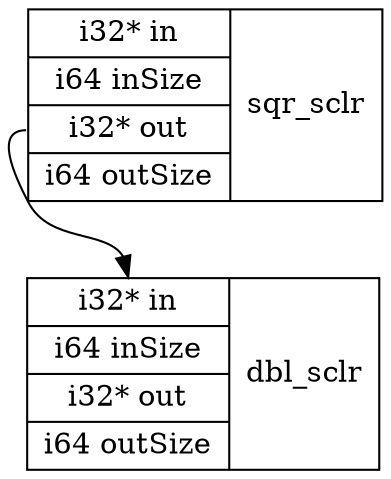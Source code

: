 digraph structs {
	node [shape=record];
	"dbl_sclr" [label="{<i0>i32* in|<i1>i64 inSize|<i2>i32* out|<i3>i64 outSize}|dbl_sclr"];
	"sqr_sclr" [label="{<i0>i32* in|<i1>i64 inSize|<i2>i32* out|<i3>i64 outSize}|sqr_sclr"];

	"sqr_sclr" -> "dbl_sclr" [tailport=i2, headport=i0, ];
}

